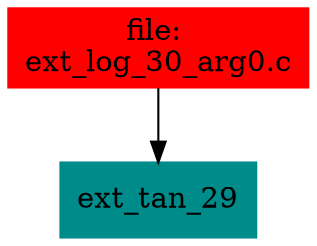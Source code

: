 digraph G {
node [shape=box]

0 [label="file: 
ext_log_30_arg0.c",color=red, style=filled]
1 [label="ext_tan_29",color=cyan4, style=filled]
0 -> 1


}

